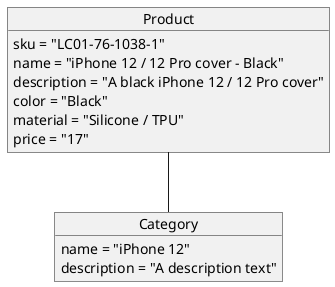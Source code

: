 @startuml Domain Model

object "Product" as product {
    sku = "LC01-76-1038-1"
    name = "iPhone 12 / 12 Pro cover - Black"
    description = "A black iPhone 12 / 12 Pro cover"
    color = "Black"
    material = "Silicone / TPU"
    price = "17"
    
}

object "Category" as category {    
    name = "iPhone 12"  
    description = "A description text"
}

product -- category

@enduml
